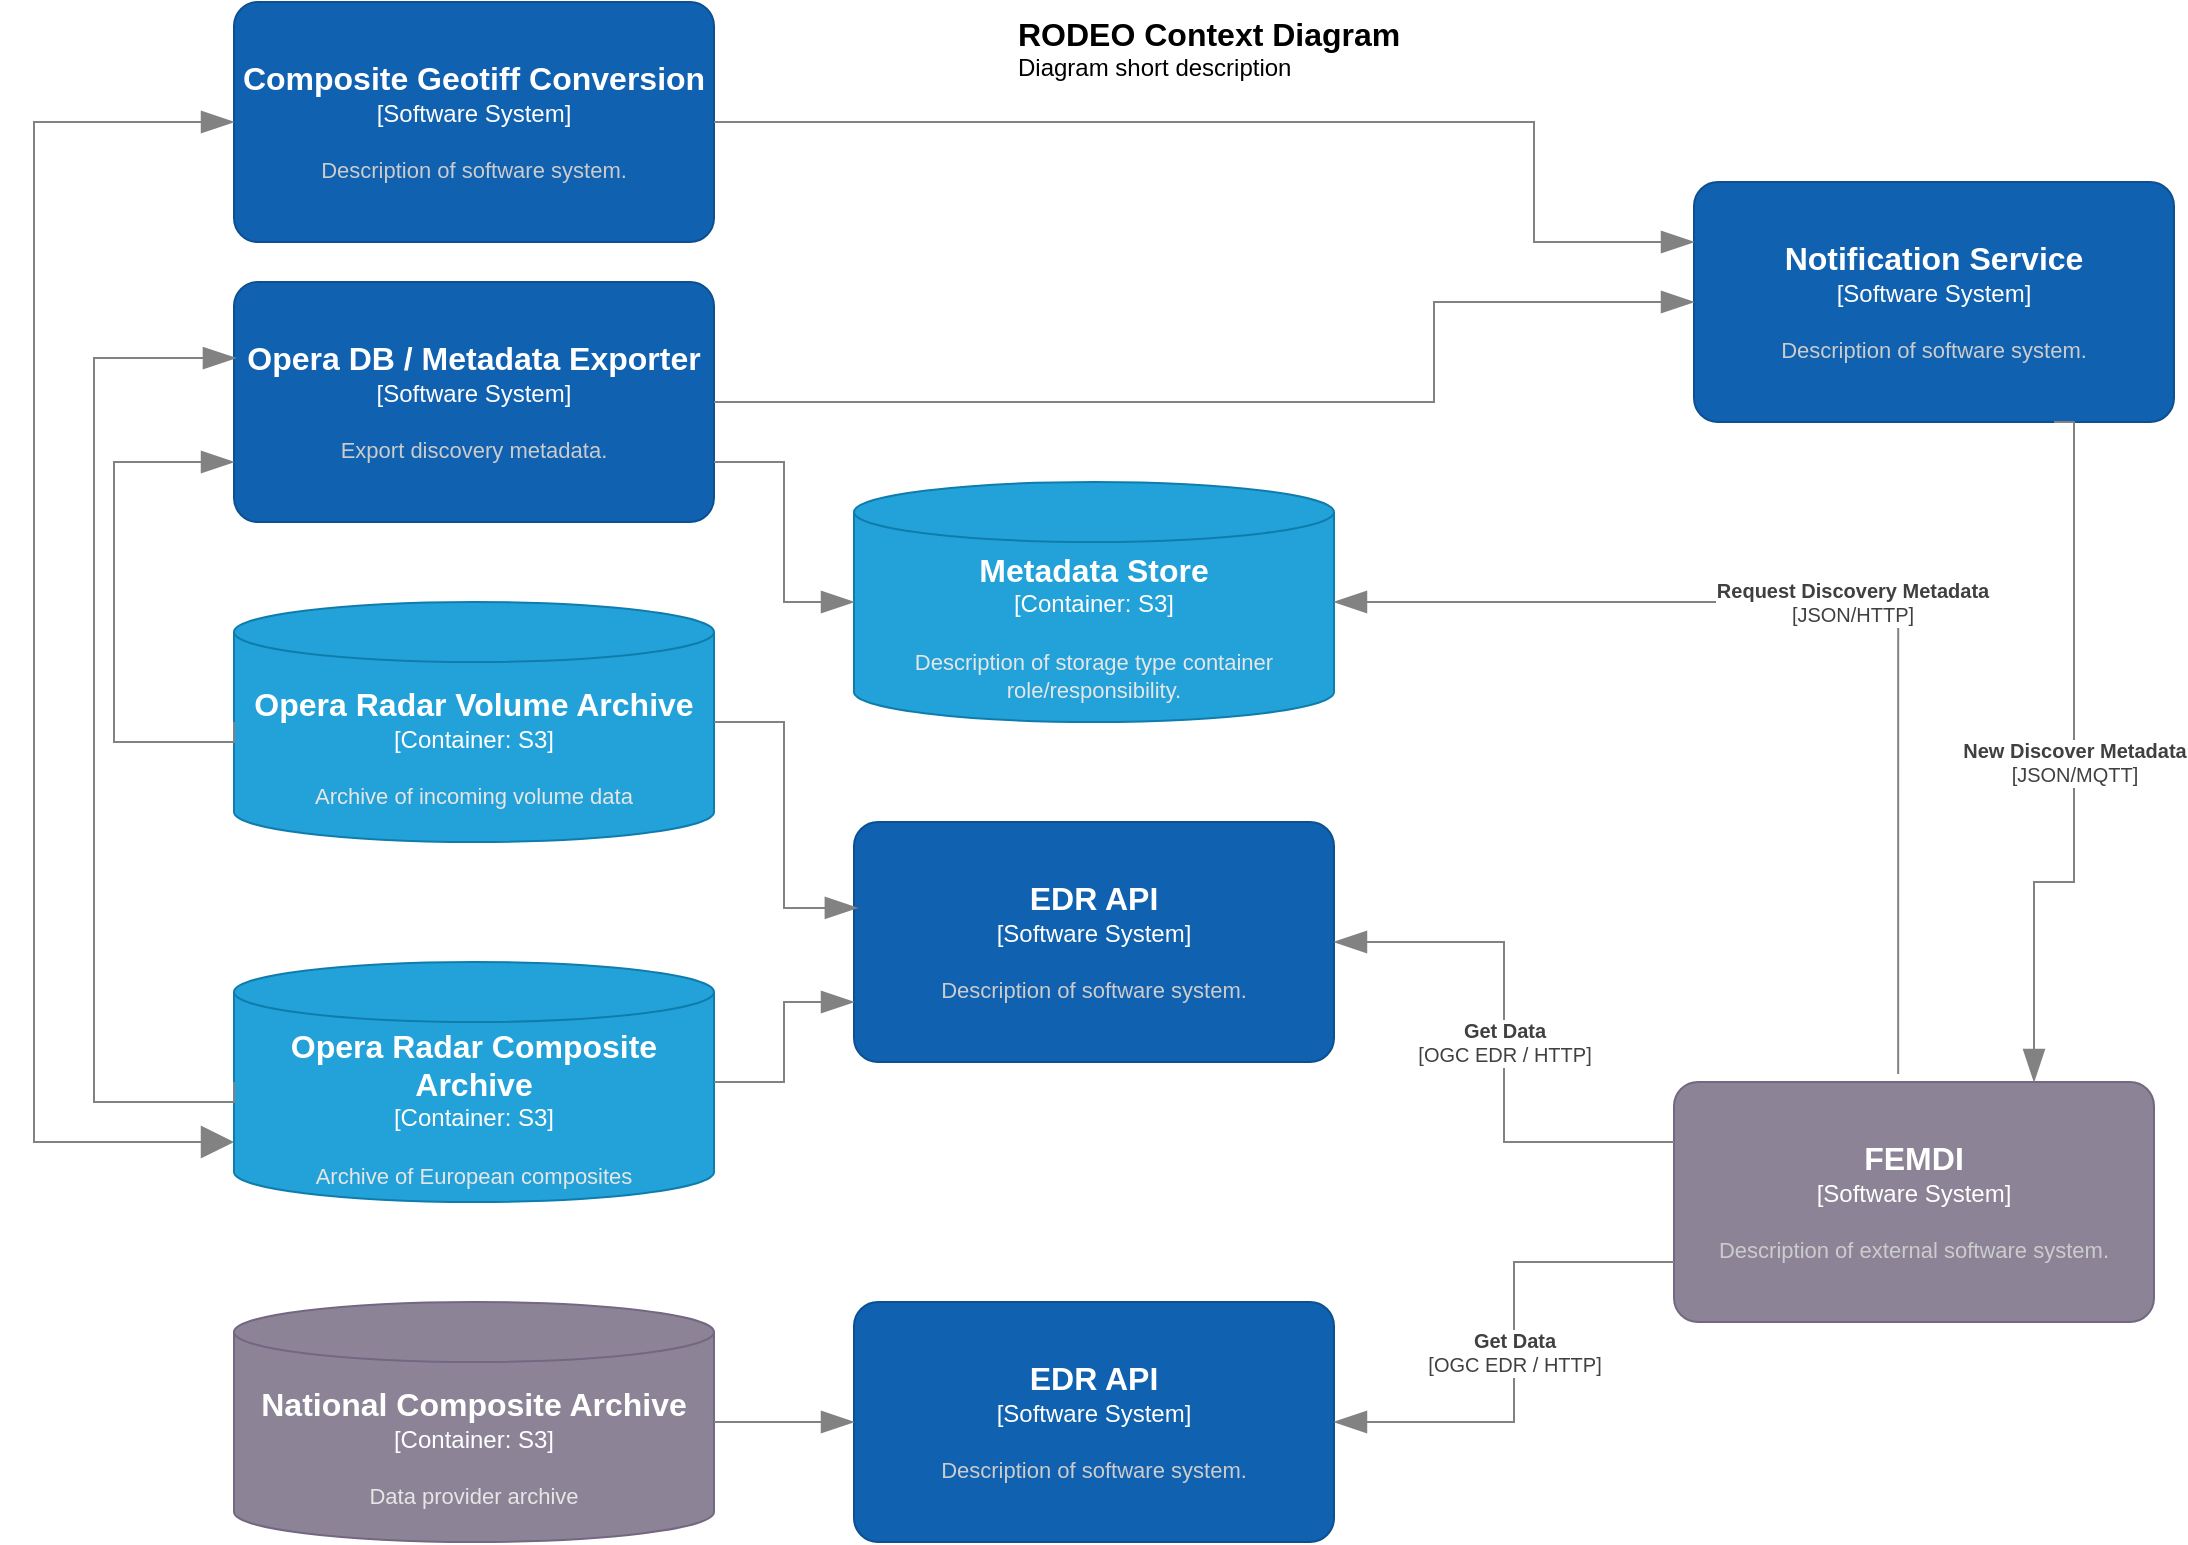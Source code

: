 <mxfile version="21.6.8" type="github">
  <diagram name="Page-1" id="4z52jJHryyFZFc8Lyy99">
    <mxGraphModel dx="2849" dy="1089" grid="1" gridSize="10" guides="1" tooltips="1" connect="1" arrows="1" fold="1" page="1" pageScale="1" pageWidth="1169" pageHeight="827" math="0" shadow="0">
      <root>
        <mxCell id="0" />
        <mxCell id="1" parent="0" />
        <object placeholders="1" c4Name="RODEO Context Diagram" c4Type="ContainerScopeBoundary" c4Description="Diagram short description" label="&lt;font style=&quot;font-size: 16px&quot;&gt;&lt;b&gt;&lt;div style=&quot;text-align: left&quot;&gt;%c4Name%&lt;/div&gt;&lt;/b&gt;&lt;/font&gt;&lt;div style=&quot;text-align: left&quot;&gt;%c4Description%&lt;/div&gt;" id="WRsI1Q50bTc5vNjtrB-u-1">
          <mxCell style="text;html=1;strokeColor=none;fillColor=none;align=left;verticalAlign=top;whiteSpace=wrap;rounded=0;metaEdit=1;allowArrows=0;resizable=1;rotatable=0;connectable=0;recursiveResize=0;expand=0;pointerEvents=0;points=[[0.25,0,0],[0.5,0,0],[0.75,0,0],[1,0.25,0],[1,0.5,0],[1,0.75,0],[0.75,1,0],[0.5,1,0],[0.25,1,0],[0,0.75,0],[0,0.5,0],[0,0.25,0]];" parent="1" vertex="1">
            <mxGeometry x="470" y="30" width="260" height="40" as="geometry" />
          </mxCell>
        </object>
        <object placeholders="1" c4Name="EDR API" c4Type="Software System" c4Description="Description of software system." label="&lt;font style=&quot;font-size: 16px&quot;&gt;&lt;b&gt;%c4Name%&lt;/b&gt;&lt;/font&gt;&lt;div&gt;[%c4Type%]&lt;/div&gt;&lt;br&gt;&lt;div&gt;&lt;font style=&quot;font-size: 11px&quot;&gt;&lt;font color=&quot;#cccccc&quot;&gt;%c4Description%&lt;/font&gt;&lt;/div&gt;" id="WRsI1Q50bTc5vNjtrB-u-2">
          <mxCell style="rounded=1;whiteSpace=wrap;html=1;labelBackgroundColor=none;fillColor=#1061B0;fontColor=#ffffff;align=center;arcSize=10;strokeColor=#0D5091;metaEdit=1;resizable=0;points=[[0.25,0,0],[0.5,0,0],[0.75,0,0],[1,0.25,0],[1,0.5,0],[1,0.75,0],[0.75,1,0],[0.5,1,0],[0.25,1,0],[0,0.75,0],[0,0.5,0],[0,0.25,0]];" parent="1" vertex="1">
            <mxGeometry x="390" y="440" width="240" height="120" as="geometry" />
          </mxCell>
        </object>
        <object placeholders="1" c4Name="Notification Service" c4Type="Software System" c4Description="Description of software system." label="&lt;font style=&quot;font-size: 16px&quot;&gt;&lt;b&gt;%c4Name%&lt;/b&gt;&lt;/font&gt;&lt;div&gt;[%c4Type%]&lt;/div&gt;&lt;br&gt;&lt;div&gt;&lt;font style=&quot;font-size: 11px&quot;&gt;&lt;font color=&quot;#cccccc&quot;&gt;%c4Description%&lt;/font&gt;&lt;/div&gt;" id="WRsI1Q50bTc5vNjtrB-u-3">
          <mxCell style="rounded=1;whiteSpace=wrap;html=1;labelBackgroundColor=none;fillColor=#1061B0;fontColor=#ffffff;align=center;arcSize=10;strokeColor=#0D5091;metaEdit=1;resizable=0;points=[[0.25,0,0],[0.5,0,0],[0.75,0,0],[1,0.25,0],[1,0.5,0],[1,0.75,0],[0.75,1,0],[0.5,1,0],[0.25,1,0],[0,0.75,0],[0,0.5,0],[0,0.25,0]];" parent="1" vertex="1">
            <mxGeometry x="810" y="120" width="240" height="120" as="geometry" />
          </mxCell>
        </object>
        <object placeholders="1" c4Name="Opera DB / Metadata Exporter" c4Type="Software System" c4Description="Export discovery metadata." label="&lt;font style=&quot;font-size: 16px&quot;&gt;&lt;b&gt;%c4Name%&lt;/b&gt;&lt;/font&gt;&lt;div&gt;[%c4Type%]&lt;/div&gt;&lt;br&gt;&lt;div&gt;&lt;font style=&quot;font-size: 11px&quot;&gt;&lt;font color=&quot;#cccccc&quot;&gt;%c4Description%&lt;/font&gt;&lt;/div&gt;" id="WRsI1Q50bTc5vNjtrB-u-4">
          <mxCell style="rounded=1;whiteSpace=wrap;html=1;labelBackgroundColor=none;fillColor=#1061B0;fontColor=#ffffff;align=center;arcSize=10;strokeColor=#0D5091;metaEdit=1;resizable=0;points=[[0.25,0,0],[0.5,0,0],[0.75,0,0],[1,0.25,0],[1,0.5,0],[1,0.75,0],[0.75,1,0],[0.5,1,0],[0.25,1,0],[0,0.75,0],[0,0.5,0],[0,0.25,0]];" parent="1" vertex="1">
            <mxGeometry x="80" y="170" width="240" height="120" as="geometry" />
          </mxCell>
        </object>
        <object placeholders="1" c4Type="Opera Radar Volume Archive" c4Container="Container" c4Technology="S3" c4Description="Archive of incoming volume data " label="&lt;font style=&quot;font-size: 16px&quot;&gt;&lt;b&gt;%c4Type%&lt;/b&gt;&lt;/font&gt;&lt;div&gt;[%c4Container%:&amp;nbsp;%c4Technology%]&lt;/div&gt;&lt;br&gt;&lt;div&gt;&lt;font style=&quot;font-size: 11px&quot;&gt;&lt;font color=&quot;#E6E6E6&quot;&gt;%c4Description%&lt;/font&gt;&lt;/div&gt;" id="WRsI1Q50bTc5vNjtrB-u-6">
          <mxCell style="shape=cylinder3;size=15;whiteSpace=wrap;html=1;boundedLbl=1;rounded=0;labelBackgroundColor=none;fillColor=#23A2D9;fontSize=12;fontColor=#ffffff;align=center;strokeColor=#0E7DAD;metaEdit=1;points=[[0.5,0,0],[1,0.25,0],[1,0.5,0],[1,0.75,0],[0.5,1,0],[0,0.75,0],[0,0.5,0],[0,0.25,0]];resizable=0;" parent="1" vertex="1">
            <mxGeometry x="80" y="330" width="240" height="120" as="geometry" />
          </mxCell>
        </object>
        <object placeholders="1" c4Type="Opera Radar Composite Archive" c4Container="Container" c4Technology="S3" c4Description="Archive of European composites" label="&lt;font style=&quot;font-size: 16px&quot;&gt;&lt;b&gt;%c4Type%&lt;/b&gt;&lt;/font&gt;&lt;div&gt;[%c4Container%:&amp;nbsp;%c4Technology%]&lt;/div&gt;&lt;br&gt;&lt;div&gt;&lt;font style=&quot;font-size: 11px&quot;&gt;&lt;font color=&quot;#E6E6E6&quot;&gt;%c4Description%&lt;/font&gt;&lt;/div&gt;" id="WRsI1Q50bTc5vNjtrB-u-8">
          <mxCell style="shape=cylinder3;size=15;whiteSpace=wrap;html=1;boundedLbl=1;rounded=0;labelBackgroundColor=none;fillColor=#23A2D9;fontSize=12;fontColor=#ffffff;align=center;strokeColor=#0E7DAD;metaEdit=1;points=[[0.5,0,0],[1,0.25,0],[1,0.5,0],[1,0.75,0],[0.5,1,0],[0,0.75,0],[0,0.5,0],[0,0.25,0]];resizable=0;" parent="1" vertex="1">
            <mxGeometry x="80" y="510" width="240" height="120" as="geometry" />
          </mxCell>
        </object>
        <object placeholders="1" c4Name="EDR API" c4Type="Software System" c4Description="Description of software system." label="&lt;font style=&quot;font-size: 16px&quot;&gt;&lt;b&gt;%c4Name%&lt;/b&gt;&lt;/font&gt;&lt;div&gt;[%c4Type%]&lt;/div&gt;&lt;br&gt;&lt;div&gt;&lt;font style=&quot;font-size: 11px&quot;&gt;&lt;font color=&quot;#cccccc&quot;&gt;%c4Description%&lt;/font&gt;&lt;/div&gt;" id="WRsI1Q50bTc5vNjtrB-u-9">
          <mxCell style="rounded=1;whiteSpace=wrap;html=1;labelBackgroundColor=none;fillColor=#1061B0;fontColor=#ffffff;align=center;arcSize=10;strokeColor=#0D5091;metaEdit=1;resizable=0;points=[[0.25,0,0],[0.5,0,0],[0.75,0,0],[1,0.25,0],[1,0.5,0],[1,0.75,0],[0.75,1,0],[0.5,1,0],[0.25,1,0],[0,0.75,0],[0,0.5,0],[0,0.25,0]];" parent="1" vertex="1">
            <mxGeometry x="390" y="680" width="240" height="120" as="geometry" />
          </mxCell>
        </object>
        <object placeholders="1" c4Name="FEMDI" c4Type="Software System" c4Description="Description of external software system." label="&lt;font style=&quot;font-size: 16px&quot;&gt;&lt;b&gt;%c4Name%&lt;/b&gt;&lt;/font&gt;&lt;div&gt;[%c4Type%]&lt;/div&gt;&lt;br&gt;&lt;div&gt;&lt;font style=&quot;font-size: 11px&quot;&gt;&lt;font color=&quot;#cccccc&quot;&gt;%c4Description%&lt;/font&gt;&lt;/div&gt;" id="WRsI1Q50bTc5vNjtrB-u-10">
          <mxCell style="rounded=1;whiteSpace=wrap;html=1;labelBackgroundColor=none;fillColor=#8C8496;fontColor=#ffffff;align=center;arcSize=10;strokeColor=#736782;metaEdit=1;resizable=0;points=[[0.25,0,0],[0.5,0,0],[0.75,0,0],[1,0.25,0],[1,0.5,0],[1,0.75,0],[0.75,1,0],[0.5,1,0],[0.25,1,0],[0,0.75,0],[0,0.5,0],[0,0.25,0]];" parent="1" vertex="1">
            <mxGeometry x="800" y="570" width="240" height="120" as="geometry" />
          </mxCell>
        </object>
        <object placeholders="1" c4Type="Metadata Store" c4Container="Container" c4Technology="S3" c4Description="Description of storage type container role/responsibility." label="&lt;font style=&quot;font-size: 16px&quot;&gt;&lt;b&gt;%c4Type%&lt;/b&gt;&lt;/font&gt;&lt;div&gt;[%c4Container%:&amp;nbsp;%c4Technology%]&lt;/div&gt;&lt;br&gt;&lt;div&gt;&lt;font style=&quot;font-size: 11px&quot;&gt;&lt;font color=&quot;#E6E6E6&quot;&gt;%c4Description%&lt;/font&gt;&lt;/div&gt;" id="WRsI1Q50bTc5vNjtrB-u-11">
          <mxCell style="shape=cylinder3;size=15;whiteSpace=wrap;html=1;boundedLbl=1;rounded=0;labelBackgroundColor=none;fillColor=#23A2D9;fontSize=12;fontColor=#ffffff;align=center;strokeColor=#0E7DAD;metaEdit=1;points=[[0.5,0,0],[1,0.25,0],[1,0.5,0],[1,0.75,0],[0.5,1,0],[0,0.75,0],[0,0.5,0],[0,0.25,0]];resizable=0;" parent="1" vertex="1">
            <mxGeometry x="390" y="270" width="240" height="120" as="geometry" />
          </mxCell>
        </object>
        <object placeholders="1" c4Name="Composite Geotiff Conversion" c4Type="Software System" c4Description="Description of software system." label="&lt;font style=&quot;font-size: 16px&quot;&gt;&lt;b&gt;%c4Name%&lt;/b&gt;&lt;/font&gt;&lt;div&gt;[%c4Type%]&lt;/div&gt;&lt;br&gt;&lt;div&gt;&lt;font style=&quot;font-size: 11px&quot;&gt;&lt;font color=&quot;#cccccc&quot;&gt;%c4Description%&lt;/font&gt;&lt;/div&gt;" id="WRsI1Q50bTc5vNjtrB-u-13">
          <mxCell style="rounded=1;whiteSpace=wrap;html=1;labelBackgroundColor=none;fillColor=#1061B0;fontColor=#ffffff;align=center;arcSize=10;strokeColor=#0D5091;metaEdit=1;resizable=0;points=[[0.25,0,0],[0.5,0,0],[0.75,0,0],[1,0.25,0],[1,0.5,0],[1,0.75,0],[0.75,1,0],[0.5,1,0],[0.25,1,0],[0,0.75,0],[0,0.5,0],[0,0.25,0]];" parent="1" vertex="1">
            <mxGeometry x="80" y="30" width="240" height="120" as="geometry" />
          </mxCell>
        </object>
        <object placeholders="1" c4Type="National Composite Archive" c4Container="Container" c4Technology="S3" c4Description="Data provider archive" label="&lt;font style=&quot;font-size: 16px&quot;&gt;&lt;b&gt;%c4Type%&lt;/b&gt;&lt;/font&gt;&lt;div&gt;[%c4Container%:&amp;nbsp;%c4Technology%]&lt;/div&gt;&lt;br&gt;&lt;div&gt;&lt;font style=&quot;font-size: 11px&quot;&gt;&lt;font color=&quot;#E6E6E6&quot;&gt;%c4Description%&lt;/font&gt;&lt;/div&gt;" id="AwCwyQWNoUHZgSZ5u2jf-3">
          <mxCell style="shape=cylinder3;size=15;whiteSpace=wrap;html=1;boundedLbl=1;rounded=0;labelBackgroundColor=none;fillColor=#8C8496;fontSize=12;fontColor=#ffffff;align=center;strokeColor=#736782;metaEdit=1;points=[[0.5,0,0],[1,0.25,0],[1,0.5,0],[1,0.75,0],[0.5,1,0],[0,0.75,0],[0,0.5,0],[0,0.25,0]];resizable=0;" vertex="1" parent="1">
            <mxGeometry x="80" y="680" width="240" height="120" as="geometry" />
          </mxCell>
        </object>
        <object placeholders="1" c4Type="Relationship" c4Technology="OGC EDR / HTTP" c4Description="Get Data" label="&lt;div style=&quot;text-align: left&quot;&gt;&lt;div style=&quot;text-align: center&quot;&gt;&lt;b&gt;%c4Description%&lt;/b&gt;&lt;/div&gt;&lt;div style=&quot;text-align: center&quot;&gt;[%c4Technology%]&lt;/div&gt;&lt;/div&gt;" id="AwCwyQWNoUHZgSZ5u2jf-4">
          <mxCell style="endArrow=blockThin;html=1;fontSize=10;fontColor=#404040;strokeWidth=1;endFill=1;strokeColor=#828282;elbow=vertical;metaEdit=1;endSize=14;startSize=14;jumpStyle=arc;jumpSize=16;rounded=0;edgeStyle=orthogonalEdgeStyle;exitX=0;exitY=0.25;exitDx=0;exitDy=0;exitPerimeter=0;entryX=1;entryY=0.5;entryDx=0;entryDy=0;entryPerimeter=0;" edge="1" parent="1" source="WRsI1Q50bTc5vNjtrB-u-10" target="WRsI1Q50bTc5vNjtrB-u-2">
            <mxGeometry width="240" relative="1" as="geometry">
              <mxPoint x="730" y="500" as="sourcePoint" />
              <mxPoint x="490" y="500" as="targetPoint" />
            </mxGeometry>
          </mxCell>
        </object>
        <object placeholders="1" c4Type="Relationship" c4Technology="OGC EDR / HTTP" c4Description="Get Data" label="&lt;div style=&quot;text-align: left&quot;&gt;&lt;div style=&quot;text-align: center&quot;&gt;&lt;b&gt;%c4Description%&lt;/b&gt;&lt;/div&gt;&lt;div style=&quot;text-align: center&quot;&gt;[%c4Technology%]&lt;/div&gt;&lt;/div&gt;" id="AwCwyQWNoUHZgSZ5u2jf-5">
          <mxCell style="endArrow=blockThin;html=1;fontSize=10;fontColor=#404040;strokeWidth=1;endFill=1;strokeColor=#828282;elbow=vertical;metaEdit=1;endSize=14;startSize=14;jumpStyle=arc;jumpSize=16;rounded=0;edgeStyle=orthogonalEdgeStyle;exitX=0;exitY=0.75;exitDx=0;exitDy=0;exitPerimeter=0;entryX=1;entryY=0.5;entryDx=0;entryDy=0;entryPerimeter=0;" edge="1" parent="1" source="WRsI1Q50bTc5vNjtrB-u-10" target="WRsI1Q50bTc5vNjtrB-u-9">
            <mxGeometry width="240" relative="1" as="geometry">
              <mxPoint x="700" y="600" as="sourcePoint" />
              <mxPoint x="940" y="600" as="targetPoint" />
              <Array as="points">
                <mxPoint x="720" y="660" />
                <mxPoint x="720" y="740" />
              </Array>
            </mxGeometry>
          </mxCell>
        </object>
        <object placeholders="1" c4Type="Relationship" id="AwCwyQWNoUHZgSZ5u2jf-6">
          <mxCell style="endArrow=blockThin;html=1;fontSize=10;fontColor=#404040;strokeWidth=1;endFill=1;strokeColor=#828282;elbow=vertical;metaEdit=1;endSize=14;startSize=14;jumpStyle=arc;jumpSize=16;rounded=0;edgeStyle=orthogonalEdgeStyle;exitX=1;exitY=0.5;exitDx=0;exitDy=0;exitPerimeter=0;entryX=0;entryY=0.5;entryDx=0;entryDy=0;entryPerimeter=0;" edge="1" parent="1" source="AwCwyQWNoUHZgSZ5u2jf-3" target="WRsI1Q50bTc5vNjtrB-u-9">
            <mxGeometry width="240" relative="1" as="geometry">
              <mxPoint x="340" y="740" as="sourcePoint" />
              <mxPoint x="580" y="740" as="targetPoint" />
            </mxGeometry>
          </mxCell>
        </object>
        <object placeholders="1" c4Type="Relationship" id="AwCwyQWNoUHZgSZ5u2jf-7">
          <mxCell style="endArrow=blockThin;html=1;fontSize=10;fontColor=#404040;strokeWidth=1;endFill=1;strokeColor=#828282;elbow=vertical;metaEdit=1;endSize=14;startSize=14;jumpStyle=arc;jumpSize=16;rounded=0;edgeStyle=orthogonalEdgeStyle;exitX=1;exitY=0.5;exitDx=0;exitDy=0;exitPerimeter=0;entryX=0.008;entryY=0.358;entryDx=0;entryDy=0;entryPerimeter=0;" edge="1" parent="1" source="WRsI1Q50bTc5vNjtrB-u-6" target="WRsI1Q50bTc5vNjtrB-u-2">
            <mxGeometry width="240" relative="1" as="geometry">
              <mxPoint x="320" y="390" as="sourcePoint" />
              <mxPoint x="560" y="390" as="targetPoint" />
            </mxGeometry>
          </mxCell>
        </object>
        <object placeholders="1" c4Type="Relationship" id="AwCwyQWNoUHZgSZ5u2jf-9">
          <mxCell style="endArrow=blockThin;html=1;fontSize=10;fontColor=#404040;strokeWidth=1;endFill=1;strokeColor=#828282;elbow=vertical;metaEdit=1;endSize=14;startSize=14;jumpStyle=arc;jumpSize=16;rounded=0;edgeStyle=orthogonalEdgeStyle;exitX=1;exitY=0.5;exitDx=0;exitDy=0;exitPerimeter=0;entryX=0;entryY=0.75;entryDx=0;entryDy=0;entryPerimeter=0;" edge="1" parent="1" source="WRsI1Q50bTc5vNjtrB-u-8" target="WRsI1Q50bTc5vNjtrB-u-2">
            <mxGeometry width="240" relative="1" as="geometry">
              <mxPoint x="900" y="300" as="sourcePoint" />
              <mxPoint x="1140" y="300" as="targetPoint" />
            </mxGeometry>
          </mxCell>
        </object>
        <object placeholders="1" c4Type="Relationship" id="AwCwyQWNoUHZgSZ5u2jf-10">
          <mxCell style="endArrow=blockThin;html=1;fontSize=10;fontColor=#404040;strokeWidth=1;endFill=1;strokeColor=#828282;elbow=vertical;metaEdit=1;endSize=14;startSize=14;jumpStyle=arc;jumpSize=16;rounded=0;edgeStyle=orthogonalEdgeStyle;exitX=0;exitY=0.5;exitDx=0;exitDy=0;exitPerimeter=0;entryX=0;entryY=0.75;entryDx=0;entryDy=0;entryPerimeter=0;" edge="1" parent="1" source="WRsI1Q50bTc5vNjtrB-u-6" target="WRsI1Q50bTc5vNjtrB-u-4">
            <mxGeometry width="240" relative="1" as="geometry">
              <mxPoint x="10" y="490" as="sourcePoint" />
              <mxPoint x="250" y="490" as="targetPoint" />
              <Array as="points">
                <mxPoint x="20" y="400" />
                <mxPoint x="20" y="260" />
              </Array>
            </mxGeometry>
          </mxCell>
        </object>
        <object placeholders="1" c4Type="Relationship" id="AwCwyQWNoUHZgSZ5u2jf-11">
          <mxCell style="endArrow=blockThin;html=1;fontSize=10;fontColor=#404040;strokeWidth=1;endFill=1;strokeColor=#828282;elbow=vertical;metaEdit=1;endSize=14;startSize=14;jumpStyle=arc;jumpSize=16;rounded=0;edgeStyle=orthogonalEdgeStyle;exitX=0;exitY=0.5;exitDx=0;exitDy=0;exitPerimeter=0;entryX=0.004;entryY=0.317;entryDx=0;entryDy=0;entryPerimeter=0;" edge="1" parent="1" source="WRsI1Q50bTc5vNjtrB-u-8" target="WRsI1Q50bTc5vNjtrB-u-4">
            <mxGeometry width="240" relative="1" as="geometry">
              <mxPoint x="710" y="340" as="sourcePoint" />
              <mxPoint x="950" y="340" as="targetPoint" />
              <Array as="points">
                <mxPoint x="10" y="580" />
                <mxPoint x="10" y="208" />
              </Array>
            </mxGeometry>
          </mxCell>
        </object>
        <object placeholders="1" c4Type="Relationship" id="AwCwyQWNoUHZgSZ5u2jf-12">
          <mxCell style="endArrow=blockThin;html=1;fontSize=10;fontColor=#404040;strokeWidth=1;endFill=1;strokeColor=#828282;elbow=vertical;metaEdit=1;endSize=14;startSize=14;jumpStyle=arc;jumpSize=16;rounded=0;edgeStyle=orthogonalEdgeStyle;exitX=1;exitY=0.75;exitDx=0;exitDy=0;exitPerimeter=0;entryX=0;entryY=0.5;entryDx=0;entryDy=0;entryPerimeter=0;" edge="1" parent="1" source="WRsI1Q50bTc5vNjtrB-u-4" target="WRsI1Q50bTc5vNjtrB-u-11">
            <mxGeometry width="240" relative="1" as="geometry">
              <mxPoint x="300" y="110" as="sourcePoint" />
              <mxPoint x="330" y="210" as="targetPoint" />
            </mxGeometry>
          </mxCell>
        </object>
        <object placeholders="1" c4Type="Relationship" id="AwCwyQWNoUHZgSZ5u2jf-14">
          <mxCell style="endArrow=blockThin;html=1;fontSize=10;fontColor=#404040;strokeWidth=1;endFill=1;strokeColor=#828282;elbow=vertical;metaEdit=1;endSize=14;startSize=14;jumpStyle=arc;jumpSize=16;rounded=0;edgeStyle=orthogonalEdgeStyle;entryX=0;entryY=0.5;entryDx=0;entryDy=0;entryPerimeter=0;exitX=1;exitY=0.5;exitDx=0;exitDy=0;exitPerimeter=0;" edge="1" parent="1" source="WRsI1Q50bTc5vNjtrB-u-4" target="WRsI1Q50bTc5vNjtrB-u-3">
            <mxGeometry width="240" relative="1" as="geometry">
              <mxPoint x="370" y="220" as="sourcePoint" />
              <mxPoint x="880" y="120" as="targetPoint" />
              <Array as="points">
                <mxPoint x="680" y="230" />
                <mxPoint x="680" y="180" />
              </Array>
            </mxGeometry>
          </mxCell>
        </object>
        <object placeholders="1" c4Type="Relationship" c4Technology="JSON/MQTT" c4Description="New Discover Metadata" label="&lt;div style=&quot;text-align: left&quot;&gt;&lt;div style=&quot;text-align: center&quot;&gt;&lt;b&gt;%c4Description%&lt;/b&gt;&lt;/div&gt;&lt;div style=&quot;text-align: center&quot;&gt;[%c4Technology%]&lt;/div&gt;&lt;/div&gt;" id="AwCwyQWNoUHZgSZ5u2jf-16">
          <mxCell style="endArrow=blockThin;html=1;fontSize=10;fontColor=#404040;strokeWidth=1;endFill=1;strokeColor=#828282;elbow=vertical;metaEdit=1;endSize=14;startSize=14;jumpStyle=arc;jumpSize=16;rounded=0;edgeStyle=orthogonalEdgeStyle;entryX=0.75;entryY=0;entryDx=0;entryDy=0;entryPerimeter=0;exitX=0.75;exitY=1;exitDx=0;exitDy=0;exitPerimeter=0;" edge="1" parent="1" source="WRsI1Q50bTc5vNjtrB-u-3" target="WRsI1Q50bTc5vNjtrB-u-10">
            <mxGeometry width="240" relative="1" as="geometry">
              <mxPoint x="990" y="270" as="sourcePoint" />
              <mxPoint x="1090" y="470" as="targetPoint" />
              <Array as="points">
                <mxPoint x="1000" y="240" />
                <mxPoint x="1000" y="470" />
                <mxPoint x="980" y="470" />
              </Array>
            </mxGeometry>
          </mxCell>
        </object>
        <object placeholders="1" c4Type="Relationship" id="AwCwyQWNoUHZgSZ5u2jf-18">
          <mxCell style="endArrow=blockThin;html=1;fontSize=10;fontColor=#404040;strokeWidth=1;endFill=1;strokeColor=#828282;elbow=vertical;metaEdit=1;endSize=14;startSize=14;jumpStyle=arc;jumpSize=16;rounded=0;edgeStyle=orthogonalEdgeStyle;exitX=1;exitY=0.5;exitDx=0;exitDy=0;exitPerimeter=0;entryX=0;entryY=0.25;entryDx=0;entryDy=0;entryPerimeter=0;" edge="1" parent="1" source="WRsI1Q50bTc5vNjtrB-u-13" target="WRsI1Q50bTc5vNjtrB-u-3">
            <mxGeometry width="240" relative="1" as="geometry">
              <mxPoint x="360" y="100" as="sourcePoint" />
              <mxPoint x="600" y="100" as="targetPoint" />
              <Array as="points">
                <mxPoint x="730" y="90" />
                <mxPoint x="730" y="150" />
              </Array>
            </mxGeometry>
          </mxCell>
        </object>
        <object placeholders="1" c4Type="Relationship" id="AwCwyQWNoUHZgSZ5u2jf-19">
          <mxCell style="endArrow=blockThin;html=1;fontSize=10;fontColor=#404040;strokeWidth=1;endFill=1;strokeColor=#828282;elbow=vertical;metaEdit=1;endSize=14;startSize=14;jumpStyle=arc;jumpSize=16;rounded=0;edgeStyle=orthogonalEdgeStyle;startArrow=block;startFill=1;entryX=0;entryY=0.5;entryDx=0;entryDy=0;entryPerimeter=0;exitX=0;exitY=0.75;exitDx=0;exitDy=0;exitPerimeter=0;" edge="1" parent="1" source="WRsI1Q50bTc5vNjtrB-u-8" target="WRsI1Q50bTc5vNjtrB-u-13">
            <mxGeometry width="240" relative="1" as="geometry">
              <mxPoint x="-220" y="90" as="sourcePoint" />
              <mxPoint x="20" y="90" as="targetPoint" />
              <Array as="points">
                <mxPoint x="-20" y="600" />
                <mxPoint x="-20" y="90" />
              </Array>
            </mxGeometry>
          </mxCell>
        </object>
        <object placeholders="1" c4Type="Relationship" c4Technology="JSON/HTTP" c4Description="Request Discovery Metadata" label="&lt;div style=&quot;text-align: left&quot;&gt;&lt;div style=&quot;text-align: center&quot;&gt;&lt;b&gt;%c4Description%&lt;/b&gt;&lt;/div&gt;&lt;div style=&quot;text-align: center&quot;&gt;[%c4Technology%]&lt;/div&gt;&lt;/div&gt;" id="AwCwyQWNoUHZgSZ5u2jf-23">
          <mxCell style="endArrow=blockThin;html=1;fontSize=10;fontColor=#404040;strokeWidth=1;endFill=1;strokeColor=#828282;elbow=vertical;metaEdit=1;endSize=14;startSize=14;jumpStyle=arc;jumpSize=16;rounded=0;edgeStyle=orthogonalEdgeStyle;exitX=0.467;exitY=-0.033;exitDx=0;exitDy=0;exitPerimeter=0;entryX=1;entryY=0.5;entryDx=0;entryDy=0;entryPerimeter=0;" edge="1" parent="1" source="WRsI1Q50bTc5vNjtrB-u-10" target="WRsI1Q50bTc5vNjtrB-u-11">
            <mxGeometry width="240" relative="1" as="geometry">
              <mxPoint x="780" y="430" as="sourcePoint" />
              <mxPoint x="1020" y="430" as="targetPoint" />
              <Array as="points">
                <mxPoint x="912" y="330" />
              </Array>
            </mxGeometry>
          </mxCell>
        </object>
      </root>
    </mxGraphModel>
  </diagram>
</mxfile>
